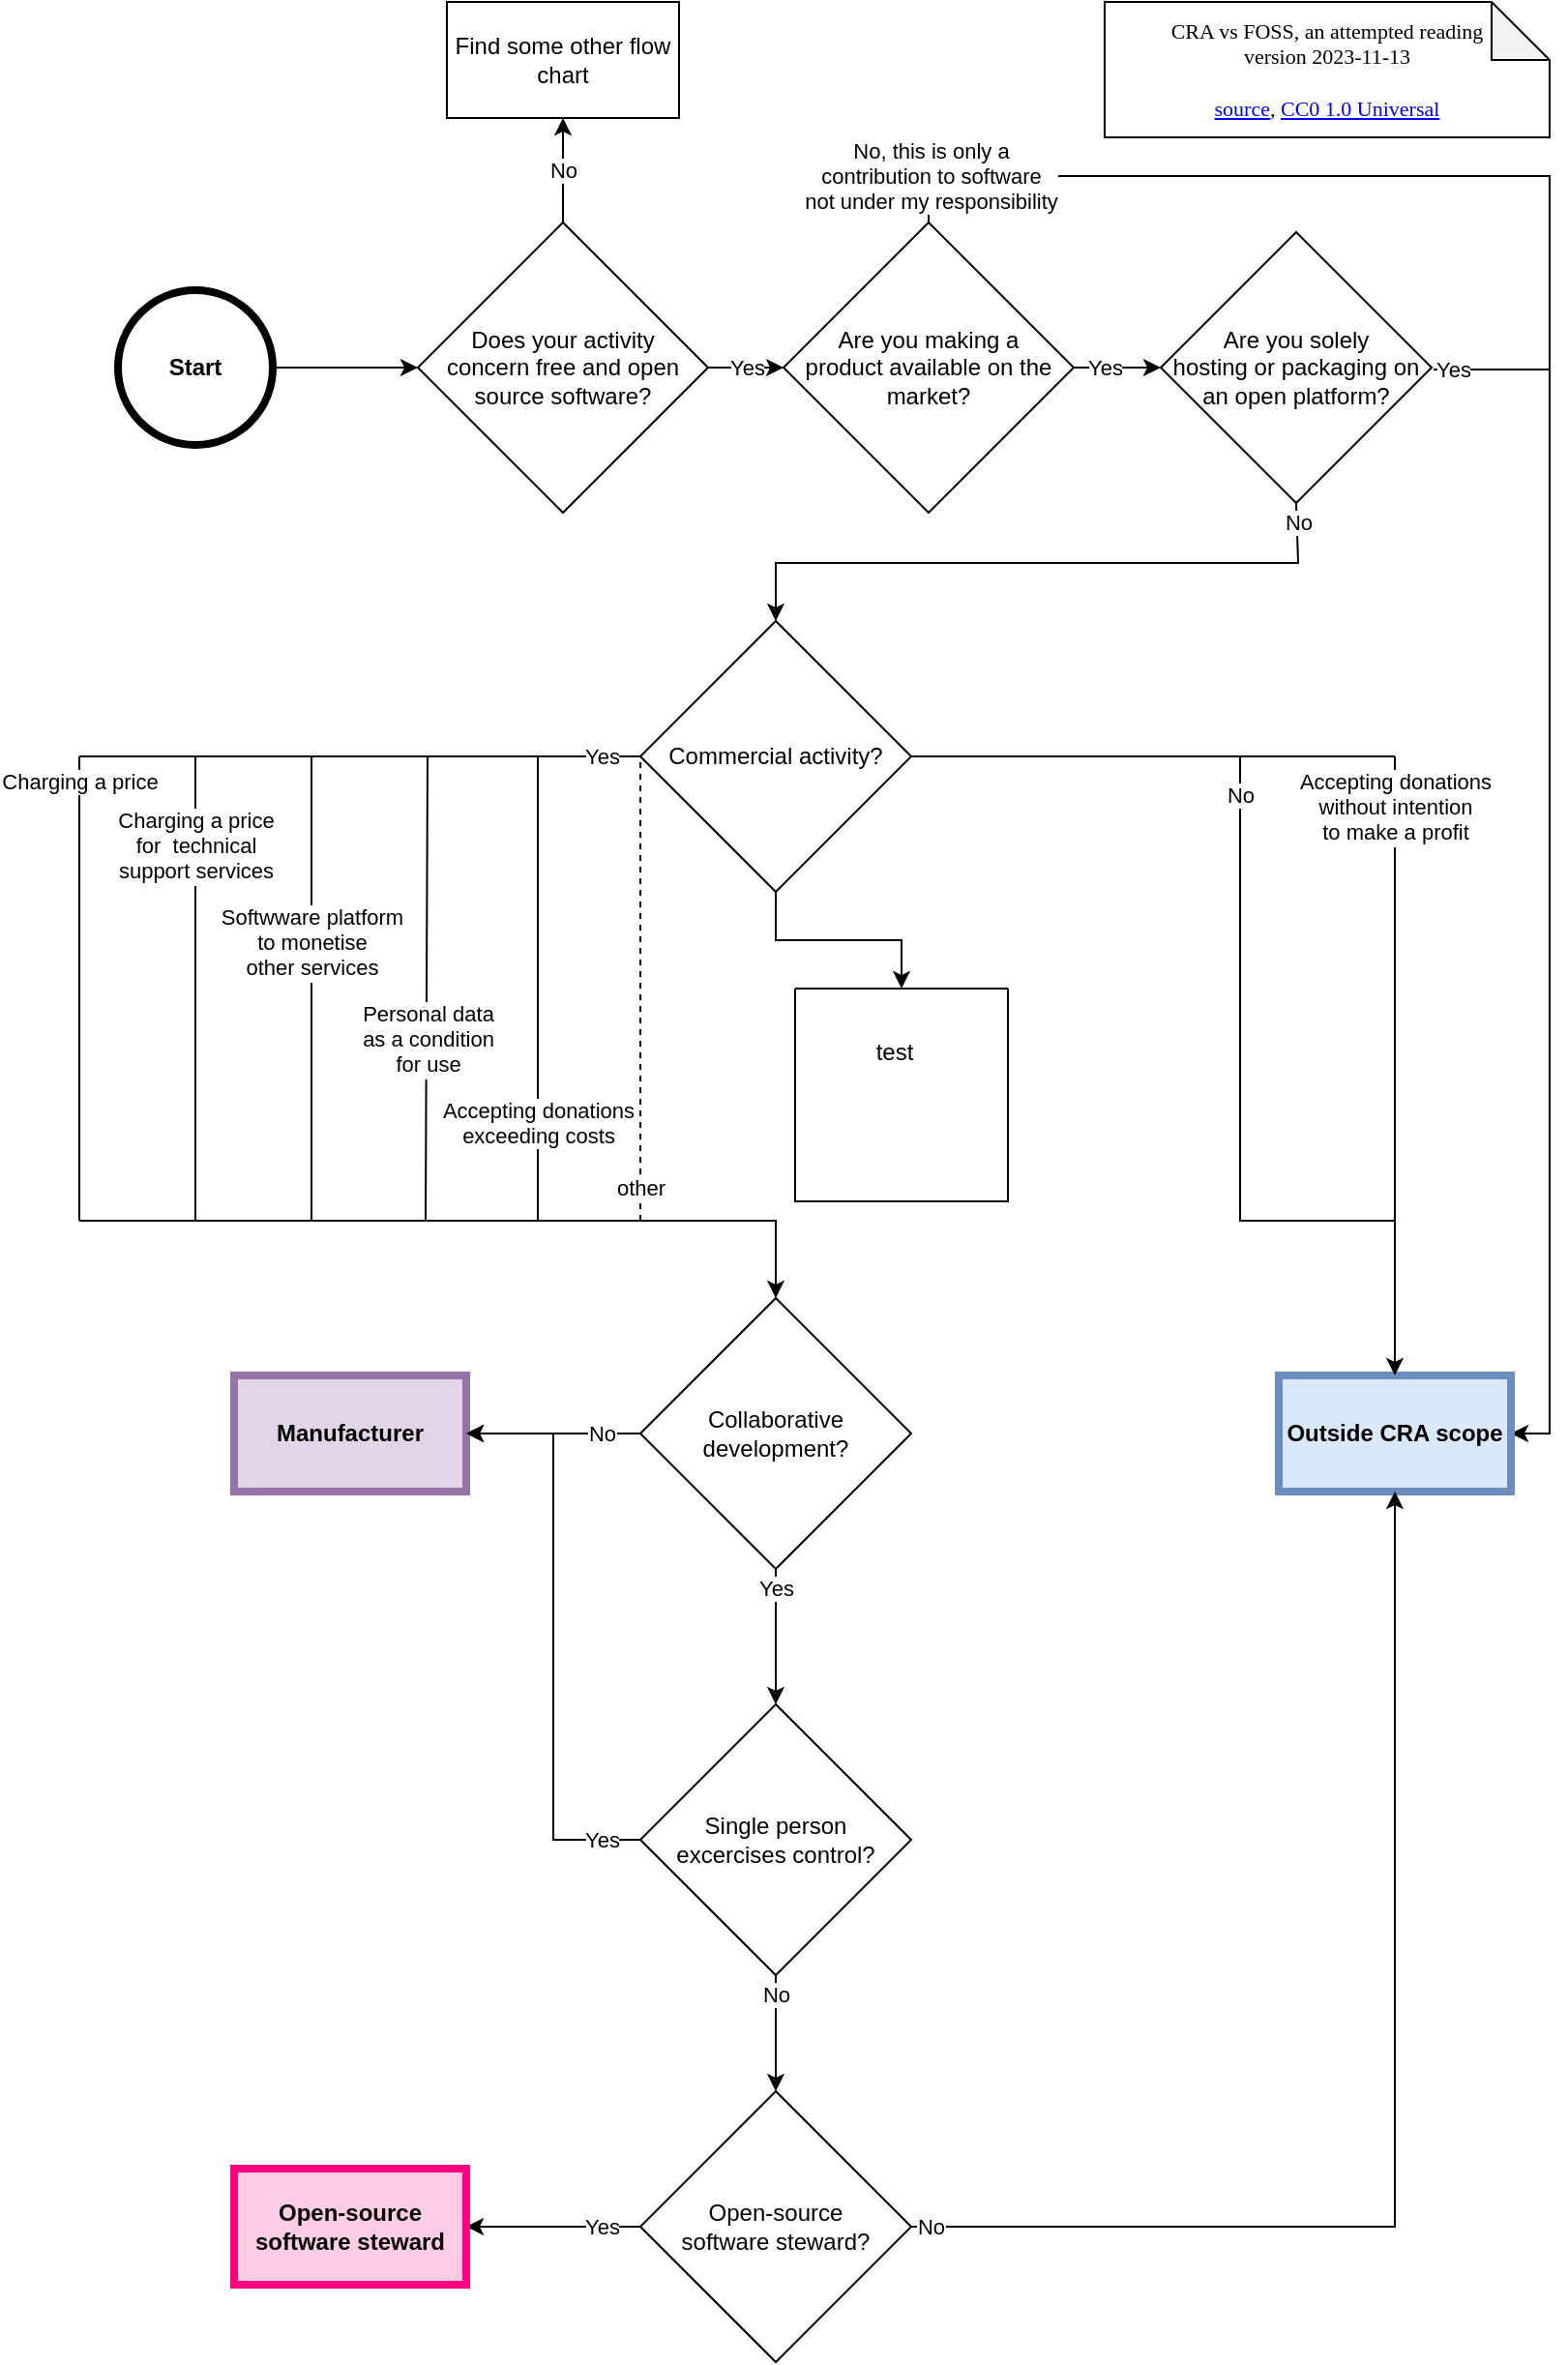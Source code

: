 <mxfile version="22.1.0" type="github">
  <diagram id="C5RBs43oDa-KdzZeNtuy" name="Page-1">
    <mxGraphModel dx="1434" dy="795" grid="1" gridSize="10" guides="1" tooltips="1" connect="1" arrows="1" fold="1" page="1" pageScale="1" pageWidth="827" pageHeight="1169" math="0" shadow="0">
      <root>
        <mxCell id="WIyWlLk6GJQsqaUBKTNV-0" />
        <mxCell id="WIyWlLk6GJQsqaUBKTNV-1" parent="WIyWlLk6GJQsqaUBKTNV-0" />
        <mxCell id="BwlLsNXH36Q1JeJuWx23-0" style="edgeStyle=orthogonalEdgeStyle;rounded=0;orthogonalLoop=1;jettySize=auto;html=1;" edge="1" parent="WIyWlLk6GJQsqaUBKTNV-1" source="M7sf1WBETRBUM8MKy9Nu-1" target="BwlLsNXH36Q1JeJuWx23-1">
          <mxGeometry relative="1" as="geometry">
            <mxPoint x="420" y="530" as="targetPoint" />
          </mxGeometry>
        </mxCell>
        <mxCell id="M7sf1WBETRBUM8MKy9Nu-1" value="Commercial activity?" style="rhombus;whiteSpace=wrap;html=1;fontStyle=0" parent="WIyWlLk6GJQsqaUBKTNV-1" vertex="1">
          <mxGeometry x="330" y="330" width="140" height="140" as="geometry" />
        </mxCell>
        <mxCell id="M7sf1WBETRBUM8MKy9Nu-7" value="" style="edgeStyle=orthogonalEdgeStyle;rounded=0;orthogonalLoop=1;jettySize=auto;html=1;fontStyle=0" parent="WIyWlLk6GJQsqaUBKTNV-1" source="M7sf1WBETRBUM8MKy9Nu-2" target="M7sf1WBETRBUM8MKy9Nu-6" edge="1">
          <mxGeometry relative="1" as="geometry" />
        </mxCell>
        <mxCell id="M7sf1WBETRBUM8MKy9Nu-2" value="Start" style="ellipse;whiteSpace=wrap;html=1;aspect=fixed;fontStyle=1;strokeWidth=4;" parent="WIyWlLk6GJQsqaUBKTNV-1" vertex="1">
          <mxGeometry x="60" y="159" width="80" height="80" as="geometry" />
        </mxCell>
        <mxCell id="M7sf1WBETRBUM8MKy9Nu-9" value="Yes" style="edgeStyle=orthogonalEdgeStyle;rounded=0;orthogonalLoop=1;jettySize=auto;html=1;fontStyle=0" parent="WIyWlLk6GJQsqaUBKTNV-1" source="M7sf1WBETRBUM8MKy9Nu-3" target="M7sf1WBETRBUM8MKy9Nu-4" edge="1">
          <mxGeometry x="-0.289" relative="1" as="geometry">
            <mxPoint as="offset" />
          </mxGeometry>
        </mxCell>
        <mxCell id="M7sf1WBETRBUM8MKy9Nu-28" value="&lt;div&gt;No, this is only a&lt;br&gt;contribution to software&lt;br&gt;not under my responsibility&lt;br&gt;&lt;/div&gt;" style="edgeStyle=orthogonalEdgeStyle;rounded=0;orthogonalLoop=1;jettySize=auto;html=1;entryX=1;entryY=0.5;entryDx=0;entryDy=0;fontStyle=0" parent="WIyWlLk6GJQsqaUBKTNV-1" source="M7sf1WBETRBUM8MKy9Nu-3" target="M7sf1WBETRBUM8MKy9Nu-26" edge="1">
          <mxGeometry x="-0.951" relative="1" as="geometry">
            <Array as="points">
              <mxPoint x="479" y="100" />
              <mxPoint x="800" y="100" />
              <mxPoint x="800" y="750" />
            </Array>
            <mxPoint as="offset" />
          </mxGeometry>
        </mxCell>
        <mxCell id="M7sf1WBETRBUM8MKy9Nu-3" value="Are you making a&lt;br&gt;product available on the market?" style="rhombus;whiteSpace=wrap;html=1;fontSize=12;fontStyle=0" parent="WIyWlLk6GJQsqaUBKTNV-1" vertex="1">
          <mxGeometry x="404" y="124" width="150" height="150" as="geometry" />
        </mxCell>
        <mxCell id="M7sf1WBETRBUM8MKy9Nu-4" value="Are you solely&lt;br&gt;hosting or packaging on an open platform?" style="rhombus;whiteSpace=wrap;html=1;fontStyle=0" parent="WIyWlLk6GJQsqaUBKTNV-1" vertex="1">
          <mxGeometry x="599" y="129" width="140" height="140" as="geometry" />
        </mxCell>
        <mxCell id="M7sf1WBETRBUM8MKy9Nu-5" value="Find some other flow chart" style="rounded=0;whiteSpace=wrap;html=1;fontStyle=0" parent="WIyWlLk6GJQsqaUBKTNV-1" vertex="1">
          <mxGeometry x="230" y="10" width="120" height="60" as="geometry" />
        </mxCell>
        <mxCell id="M7sf1WBETRBUM8MKy9Nu-8" value="Yes" style="edgeStyle=orthogonalEdgeStyle;rounded=0;orthogonalLoop=1;jettySize=auto;html=1;fontStyle=0" parent="WIyWlLk6GJQsqaUBKTNV-1" source="M7sf1WBETRBUM8MKy9Nu-6" target="M7sf1WBETRBUM8MKy9Nu-3" edge="1">
          <mxGeometry relative="1" as="geometry" />
        </mxCell>
        <mxCell id="M7sf1WBETRBUM8MKy9Nu-10" value="No" style="edgeStyle=orthogonalEdgeStyle;rounded=0;orthogonalLoop=1;jettySize=auto;html=1;fontStyle=0" parent="WIyWlLk6GJQsqaUBKTNV-1" source="M7sf1WBETRBUM8MKy9Nu-6" target="M7sf1WBETRBUM8MKy9Nu-5" edge="1">
          <mxGeometry relative="1" as="geometry" />
        </mxCell>
        <mxCell id="M7sf1WBETRBUM8MKy9Nu-6" value="Does your activity&lt;br&gt;concern free and open source software?" style="rhombus;whiteSpace=wrap;html=1;fontSize=12;fontStyle=0" parent="WIyWlLk6GJQsqaUBKTNV-1" vertex="1">
          <mxGeometry x="215" y="124" width="150" height="150" as="geometry" />
        </mxCell>
        <mxCell id="M7sf1WBETRBUM8MKy9Nu-12" value="No" style="endArrow=classic;html=1;rounded=0;entryX=0.5;entryY=0;entryDx=0;entryDy=0;exitX=0.5;exitY=1;exitDx=0;exitDy=0;fontStyle=0" parent="WIyWlLk6GJQsqaUBKTNV-1" source="M7sf1WBETRBUM8MKy9Nu-4" target="M7sf1WBETRBUM8MKy9Nu-1" edge="1">
          <mxGeometry x="-0.939" y="1" width="50" height="50" relative="1" as="geometry">
            <mxPoint x="400" y="320" as="sourcePoint" />
            <mxPoint x="450" y="270" as="targetPoint" />
            <Array as="points">
              <mxPoint x="670" y="300" />
              <mxPoint x="400" y="300" />
            </Array>
            <mxPoint as="offset" />
          </mxGeometry>
        </mxCell>
        <mxCell id="M7sf1WBETRBUM8MKy9Nu-31" value="No" style="edgeStyle=orthogonalEdgeStyle;rounded=0;orthogonalLoop=1;jettySize=auto;html=1;entryX=1;entryY=0.5;entryDx=0;entryDy=0;fontStyle=0" parent="WIyWlLk6GJQsqaUBKTNV-1" source="M7sf1WBETRBUM8MKy9Nu-13" target="M7sf1WBETRBUM8MKy9Nu-30" edge="1">
          <mxGeometry x="-0.556" relative="1" as="geometry">
            <mxPoint as="offset" />
          </mxGeometry>
        </mxCell>
        <mxCell id="M7sf1WBETRBUM8MKy9Nu-33" value="Yes" style="edgeStyle=orthogonalEdgeStyle;rounded=0;orthogonalLoop=1;jettySize=auto;html=1;entryX=0.5;entryY=0;entryDx=0;entryDy=0;fontStyle=0" parent="WIyWlLk6GJQsqaUBKTNV-1" source="M7sf1WBETRBUM8MKy9Nu-13" target="M7sf1WBETRBUM8MKy9Nu-32" edge="1">
          <mxGeometry x="-0.714" relative="1" as="geometry">
            <mxPoint as="offset" />
            <mxPoint x="500" y="850" as="targetPoint" />
            <Array as="points" />
          </mxGeometry>
        </mxCell>
        <mxCell id="M7sf1WBETRBUM8MKy9Nu-13" value="Collaborative development?" style="rhombus;whiteSpace=wrap;html=1;fontStyle=0" parent="WIyWlLk6GJQsqaUBKTNV-1" vertex="1">
          <mxGeometry x="330" y="680" width="140" height="140" as="geometry" />
        </mxCell>
        <mxCell id="M7sf1WBETRBUM8MKy9Nu-14" value="&lt;div&gt;Charging a price&lt;/div&gt;" style="endArrow=none;html=1;rounded=0;verticalAlign=top;fontStyle=0" parent="WIyWlLk6GJQsqaUBKTNV-1" edge="1">
          <mxGeometry x="-1" width="50" height="50" relative="1" as="geometry">
            <mxPoint x="40" y="400" as="sourcePoint" />
            <mxPoint x="40" y="640" as="targetPoint" />
            <mxPoint as="offset" />
          </mxGeometry>
        </mxCell>
        <mxCell id="M7sf1WBETRBUM8MKy9Nu-15" value="Charging a price&lt;br&gt;for&amp;nbsp; technical&lt;br&gt;support services" style="endArrow=none;html=1;rounded=0;verticalAlign=top;fontStyle=0" parent="WIyWlLk6GJQsqaUBKTNV-1" edge="1">
          <mxGeometry x="-0.833" width="50" height="50" relative="1" as="geometry">
            <mxPoint x="100" y="400" as="sourcePoint" />
            <mxPoint x="100" y="640" as="targetPoint" />
            <mxPoint as="offset" />
          </mxGeometry>
        </mxCell>
        <mxCell id="M7sf1WBETRBUM8MKy9Nu-17" value="Softwware platform&lt;br&gt; to monetise&lt;br&gt;other services" style="endArrow=none;html=1;rounded=0;verticalAlign=top;fontStyle=0" parent="WIyWlLk6GJQsqaUBKTNV-1" edge="1">
          <mxGeometry x="0.417" width="50" height="50" relative="1" as="geometry">
            <mxPoint x="160" y="640" as="sourcePoint" />
            <mxPoint x="160" y="400" as="targetPoint" />
            <mxPoint as="offset" />
          </mxGeometry>
        </mxCell>
        <mxCell id="M7sf1WBETRBUM8MKy9Nu-18" value="Personal data&lt;br&gt;as a condition&lt;br&gt;for use" style="endArrow=none;html=1;rounded=0;verticalAlign=top;fontStyle=0" parent="WIyWlLk6GJQsqaUBKTNV-1" edge="1">
          <mxGeometry width="50" height="50" relative="1" as="geometry">
            <mxPoint x="219" y="640" as="sourcePoint" />
            <mxPoint x="220" y="400" as="targetPoint" />
            <mxPoint x="1" as="offset" />
          </mxGeometry>
        </mxCell>
        <mxCell id="M7sf1WBETRBUM8MKy9Nu-19" value="&lt;div&gt;Accepting donations&lt;br&gt;exceeding costs&lt;/div&gt;" style="endArrow=none;html=1;rounded=0;verticalAlign=top;fontStyle=0" parent="WIyWlLk6GJQsqaUBKTNV-1" edge="1">
          <mxGeometry x="-0.417" width="50" height="50" relative="1" as="geometry">
            <mxPoint x="277" y="640" as="sourcePoint" />
            <mxPoint x="277" y="400" as="targetPoint" />
            <mxPoint as="offset" />
          </mxGeometry>
        </mxCell>
        <mxCell id="M7sf1WBETRBUM8MKy9Nu-20" value="Yes" style="endArrow=none;html=1;rounded=0;entryX=0;entryY=0.5;entryDx=0;entryDy=0;fontStyle=0" parent="WIyWlLk6GJQsqaUBKTNV-1" target="M7sf1WBETRBUM8MKy9Nu-1" edge="1">
          <mxGeometry x="0.862" width="50" height="50" relative="1" as="geometry">
            <mxPoint x="40" y="400" as="sourcePoint" />
            <mxPoint x="460" y="550" as="targetPoint" />
            <mxPoint as="offset" />
          </mxGeometry>
        </mxCell>
        <mxCell id="M7sf1WBETRBUM8MKy9Nu-21" value="" style="endArrow=classic;html=1;rounded=0;entryX=0.5;entryY=0;entryDx=0;entryDy=0;fontStyle=0" parent="WIyWlLk6GJQsqaUBKTNV-1" target="M7sf1WBETRBUM8MKy9Nu-13" edge="1">
          <mxGeometry width="50" height="50" relative="1" as="geometry">
            <mxPoint x="40" y="640" as="sourcePoint" />
            <mxPoint x="460" y="550" as="targetPoint" />
            <Array as="points">
              <mxPoint x="400" y="640" />
            </Array>
          </mxGeometry>
        </mxCell>
        <mxCell id="M7sf1WBETRBUM8MKy9Nu-24" value="" style="endArrow=none;dashed=1;html=1;rounded=0;entryX=0;entryY=0.5;entryDx=0;entryDy=0;fontStyle=0" parent="WIyWlLk6GJQsqaUBKTNV-1" target="M7sf1WBETRBUM8MKy9Nu-1" edge="1">
          <mxGeometry width="50" height="50" relative="1" as="geometry">
            <mxPoint x="330" y="640" as="sourcePoint" />
            <mxPoint x="320" y="390" as="targetPoint" />
          </mxGeometry>
        </mxCell>
        <mxCell id="M7sf1WBETRBUM8MKy9Nu-25" value="other" style="edgeLabel;html=1;align=center;verticalAlign=top;resizable=0;points=[];fontStyle=0" parent="M7sf1WBETRBUM8MKy9Nu-24" vertex="1" connectable="0">
          <mxGeometry x="-0.816" y="-2" relative="1" as="geometry">
            <mxPoint x="-2" y="-8" as="offset" />
          </mxGeometry>
        </mxCell>
        <mxCell id="M7sf1WBETRBUM8MKy9Nu-26" value="Outside CRA scope" style="rounded=0;whiteSpace=wrap;html=1;fillColor=#dae8fc;strokeColor=#6c8ebf;fontStyle=1;strokeWidth=4;" parent="WIyWlLk6GJQsqaUBKTNV-1" vertex="1">
          <mxGeometry x="660" y="720" width="120" height="60" as="geometry" />
        </mxCell>
        <mxCell id="M7sf1WBETRBUM8MKy9Nu-29" value="Yes" style="endArrow=none;html=1;rounded=0;fontStyle=0" parent="WIyWlLk6GJQsqaUBKTNV-1" edge="1">
          <mxGeometry x="-0.667" width="50" height="50" relative="1" as="geometry">
            <mxPoint x="740" y="200" as="sourcePoint" />
            <mxPoint x="800" y="200" as="targetPoint" />
            <mxPoint as="offset" />
          </mxGeometry>
        </mxCell>
        <mxCell id="M7sf1WBETRBUM8MKy9Nu-30" value="Manufacturer" style="rounded=0;whiteSpace=wrap;html=1;fillColor=#e1d5e7;strokeColor=#9673a6;fontStyle=1;strokeWidth=4;" parent="WIyWlLk6GJQsqaUBKTNV-1" vertex="1">
          <mxGeometry x="120" y="720" width="120" height="60" as="geometry" />
        </mxCell>
        <mxCell id="M7sf1WBETRBUM8MKy9Nu-34" value="&lt;div&gt;Yes&lt;/div&gt;" style="edgeStyle=orthogonalEdgeStyle;rounded=0;orthogonalLoop=1;jettySize=auto;html=1;entryX=1;entryY=0.5;entryDx=0;entryDy=0;fontStyle=0" parent="WIyWlLk6GJQsqaUBKTNV-1" source="M7sf1WBETRBUM8MKy9Nu-32" target="M7sf1WBETRBUM8MKy9Nu-30" edge="1">
          <mxGeometry x="-0.867" relative="1" as="geometry">
            <mxPoint as="offset" />
          </mxGeometry>
        </mxCell>
        <mxCell id="O-5FuEPC8QDrE3NkY1Fo-1" value="No" style="edgeStyle=orthogonalEdgeStyle;rounded=0;orthogonalLoop=1;jettySize=auto;html=1;fontStyle=0" parent="WIyWlLk6GJQsqaUBKTNV-1" source="M7sf1WBETRBUM8MKy9Nu-32" target="O-5FuEPC8QDrE3NkY1Fo-0" edge="1">
          <mxGeometry x="-0.667" relative="1" as="geometry">
            <mxPoint as="offset" />
          </mxGeometry>
        </mxCell>
        <mxCell id="M7sf1WBETRBUM8MKy9Nu-32" value="Single person&lt;br&gt;excercises control?" style="rhombus;whiteSpace=wrap;html=1;fontStyle=0" parent="WIyWlLk6GJQsqaUBKTNV-1" vertex="1">
          <mxGeometry x="330" y="890" width="140" height="140" as="geometry" />
        </mxCell>
        <mxCell id="O-5FuEPC8QDrE3NkY1Fo-3" value="No" style="edgeStyle=orthogonalEdgeStyle;rounded=0;orthogonalLoop=1;jettySize=auto;html=1;entryX=0.5;entryY=1;entryDx=0;entryDy=0;fontStyle=0" parent="WIyWlLk6GJQsqaUBKTNV-1" source="O-5FuEPC8QDrE3NkY1Fo-0" target="M7sf1WBETRBUM8MKy9Nu-26" edge="1">
          <mxGeometry x="-0.968" relative="1" as="geometry">
            <mxPoint as="offset" />
          </mxGeometry>
        </mxCell>
        <mxCell id="O-5FuEPC8QDrE3NkY1Fo-4" value="Yes" style="edgeStyle=orthogonalEdgeStyle;rounded=0;orthogonalLoop=1;jettySize=auto;html=1;entryX=1;entryY=0.5;entryDx=0;entryDy=0;fontStyle=0" parent="WIyWlLk6GJQsqaUBKTNV-1" source="O-5FuEPC8QDrE3NkY1Fo-0" target="O-5FuEPC8QDrE3NkY1Fo-2" edge="1">
          <mxGeometry x="-0.556" relative="1" as="geometry">
            <mxPoint as="offset" />
          </mxGeometry>
        </mxCell>
        <mxCell id="O-5FuEPC8QDrE3NkY1Fo-0" value="Open-source&lt;br&gt;software steward?" style="rhombus;whiteSpace=wrap;html=1;fontStyle=0" parent="WIyWlLk6GJQsqaUBKTNV-1" vertex="1">
          <mxGeometry x="330" y="1090" width="140" height="140" as="geometry" />
        </mxCell>
        <mxCell id="O-5FuEPC8QDrE3NkY1Fo-2" value="Open-source software steward" style="rounded=0;whiteSpace=wrap;html=1;fillColor=#FFCCE6;strokeColor=#FF0080;fontStyle=1;strokeWidth=4;" parent="WIyWlLk6GJQsqaUBKTNV-1" vertex="1">
          <mxGeometry x="120" y="1130" width="120" height="60" as="geometry" />
        </mxCell>
        <mxCell id="O-5FuEPC8QDrE3NkY1Fo-5" value="" style="endArrow=classic;html=1;rounded=0;entryX=0.5;entryY=0;entryDx=0;entryDy=0;fontStyle=0" parent="WIyWlLk6GJQsqaUBKTNV-1" target="M7sf1WBETRBUM8MKy9Nu-26" edge="1">
          <mxGeometry width="50" height="50" relative="1" as="geometry">
            <mxPoint x="720" y="640" as="sourcePoint" />
            <mxPoint x="440" y="550" as="targetPoint" />
          </mxGeometry>
        </mxCell>
        <mxCell id="O-5FuEPC8QDrE3NkY1Fo-6" value="" style="endArrow=none;html=1;rounded=0;exitX=1;exitY=0.5;exitDx=0;exitDy=0;fontStyle=0" parent="WIyWlLk6GJQsqaUBKTNV-1" source="M7sf1WBETRBUM8MKy9Nu-1" edge="1">
          <mxGeometry width="50" height="50" relative="1" as="geometry">
            <mxPoint x="390" y="600" as="sourcePoint" />
            <mxPoint x="720" y="400" as="targetPoint" />
          </mxGeometry>
        </mxCell>
        <mxCell id="O-5FuEPC8QDrE3NkY1Fo-7" value="No" style="endArrow=none;html=1;rounded=0;fontStyle=0" parent="WIyWlLk6GJQsqaUBKTNV-1" edge="1">
          <mxGeometry x="0.875" width="50" height="50" relative="1" as="geometry">
            <mxPoint x="720" y="640" as="sourcePoint" />
            <mxPoint x="640" y="400" as="targetPoint" />
            <Array as="points">
              <mxPoint x="640" y="640" />
            </Array>
            <mxPoint as="offset" />
          </mxGeometry>
        </mxCell>
        <mxCell id="O-5FuEPC8QDrE3NkY1Fo-8" value="Accepting donations&lt;br&gt;without intention&lt;br&gt;to make a profit" style="endArrow=none;html=1;rounded=0;verticalAlign=top;fontStyle=0" parent="WIyWlLk6GJQsqaUBKTNV-1" edge="1">
          <mxGeometry x="1" width="50" height="50" relative="1" as="geometry">
            <mxPoint x="720" y="640" as="sourcePoint" />
            <mxPoint x="720" y="400" as="targetPoint" />
            <mxPoint as="offset" />
          </mxGeometry>
        </mxCell>
        <mxCell id="O-5FuEPC8QDrE3NkY1Fo-9" value="&lt;span style=&quot;font-size: 11px; font-family: &amp;quot;FiraSans&amp;quot;;&quot;&gt;CRA vs FOSS, an attempted reading&lt;br&gt;&lt;/span&gt;&lt;div&gt;&lt;span style=&quot;font-size: 11px; font-family: &amp;quot;FiraSans&amp;quot;;&quot;&gt;version 2023-11-13&lt;/span&gt;&lt;/div&gt;&lt;div&gt;&lt;span style=&quot;font-size: 11px; font-family: &amp;quot;FiraSans&amp;quot;;&quot;&gt;&lt;br&gt;&lt;/span&gt;&lt;/div&gt;&lt;div&gt;&lt;span style=&quot;font-size: 11px; font-family: &amp;quot;FiraSans&amp;quot;;&quot;&gt;&lt;a href=&quot;https://github.com/maertsen/cra-foss-diagram&quot;&gt;source&lt;/a&gt;, &lt;/span&gt;&lt;span style=&quot;font-size: 11px; font-family: &amp;quot;FiraSans&amp;quot;;&quot;&gt;&lt;a href=&quot;https://creativecommons.org/publicdomain/zero/1.0/&quot;&gt;CC0 1.0 Universal&lt;/a&gt;&lt;/span&gt;&lt;/div&gt;" style="shape=note;whiteSpace=wrap;html=1;backgroundOutline=1;darkOpacity=0.05;fontStyle=0;fontSize=11;" parent="WIyWlLk6GJQsqaUBKTNV-1" vertex="1">
          <mxGeometry x="570" y="10" width="230" height="70" as="geometry" />
        </mxCell>
        <mxCell id="BwlLsNXH36Q1JeJuWx23-1" value="" style="swimlane;startSize=0;" vertex="1" parent="WIyWlLk6GJQsqaUBKTNV-1">
          <mxGeometry x="410" y="520" width="110" height="110" as="geometry" />
        </mxCell>
        <mxCell id="BwlLsNXH36Q1JeJuWx23-2" value="test" style="text;html=1;align=center;verticalAlign=middle;resizable=0;points=[];autosize=1;strokeColor=none;fillColor=none;" vertex="1" parent="WIyWlLk6GJQsqaUBKTNV-1">
          <mxGeometry x="441" y="538" width="40" height="30" as="geometry" />
        </mxCell>
      </root>
    </mxGraphModel>
  </diagram>
</mxfile>
